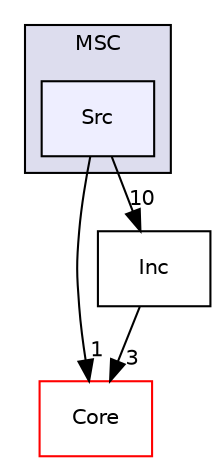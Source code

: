 digraph "/home/developer/mtrain-firmware/external/middleware/STM32_USB_Device_Library/Class/MSC/Src" {
  compound=true
  node [ fontsize="10", fontname="Helvetica"];
  edge [ labelfontsize="10", labelfontname="Helvetica"];
  subgraph clusterdir_5dbeb976007b7458ddfdbf77d04f2fbc {
    graph [ bgcolor="#ddddee", pencolor="black", label="MSC" fontname="Helvetica", fontsize="10", URL="dir_5dbeb976007b7458ddfdbf77d04f2fbc.html"]
  dir_a39c7611eb2f692483a53d1c9d20f0ed [shape=box, label="Src", style="filled", fillcolor="#eeeeff", pencolor="black", URL="dir_a39c7611eb2f692483a53d1c9d20f0ed.html"];
  }
  dir_19e504b8294315d876b43ba053bc3f8f [shape=box label="Core" fillcolor="white" style="filled" color="red" URL="dir_19e504b8294315d876b43ba053bc3f8f.html"];
  dir_b323b01788981b9ca29cce39cf4187a4 [shape=box label="Inc" URL="dir_b323b01788981b9ca29cce39cf4187a4.html"];
  dir_b323b01788981b9ca29cce39cf4187a4->dir_19e504b8294315d876b43ba053bc3f8f [headlabel="3", labeldistance=1.5 headhref="dir_000071_000076.html"];
  dir_a39c7611eb2f692483a53d1c9d20f0ed->dir_19e504b8294315d876b43ba053bc3f8f [headlabel="1", labeldistance=1.5 headhref="dir_000072_000076.html"];
  dir_a39c7611eb2f692483a53d1c9d20f0ed->dir_b323b01788981b9ca29cce39cf4187a4 [headlabel="10", labeldistance=1.5 headhref="dir_000072_000071.html"];
}
